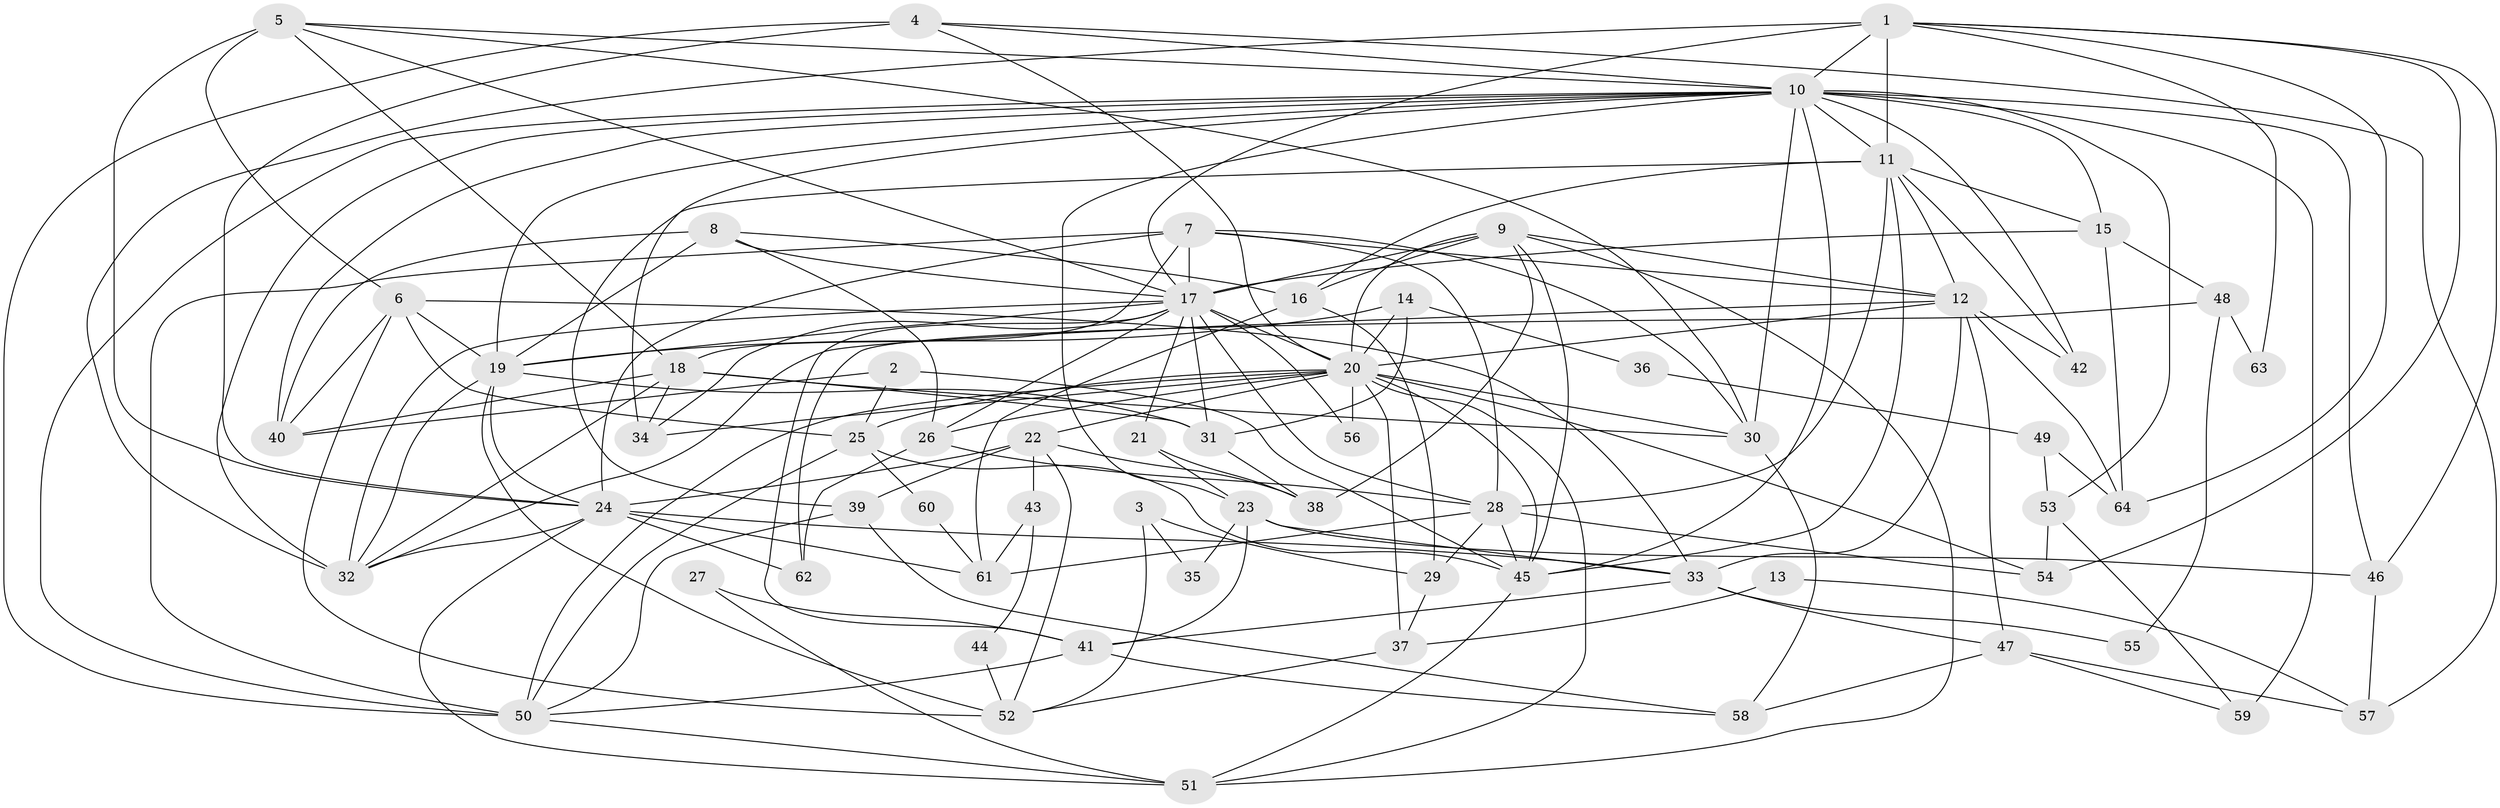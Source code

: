 // original degree distribution, {7: 0.047244094488188976, 2: 0.12598425196850394, 3: 0.29133858267716534, 4: 0.2440944881889764, 6: 0.06299212598425197, 5: 0.2125984251968504, 8: 0.015748031496062992}
// Generated by graph-tools (version 1.1) at 2025/35/03/09/25 02:35:53]
// undirected, 64 vertices, 173 edges
graph export_dot {
graph [start="1"]
  node [color=gray90,style=filled];
  1;
  2;
  3;
  4;
  5;
  6;
  7;
  8;
  9;
  10;
  11;
  12;
  13;
  14;
  15;
  16;
  17;
  18;
  19;
  20;
  21;
  22;
  23;
  24;
  25;
  26;
  27;
  28;
  29;
  30;
  31;
  32;
  33;
  34;
  35;
  36;
  37;
  38;
  39;
  40;
  41;
  42;
  43;
  44;
  45;
  46;
  47;
  48;
  49;
  50;
  51;
  52;
  53;
  54;
  55;
  56;
  57;
  58;
  59;
  60;
  61;
  62;
  63;
  64;
  1 -- 10 [weight=1.0];
  1 -- 11 [weight=1.0];
  1 -- 17 [weight=1.0];
  1 -- 32 [weight=2.0];
  1 -- 46 [weight=1.0];
  1 -- 54 [weight=1.0];
  1 -- 63 [weight=1.0];
  1 -- 64 [weight=1.0];
  2 -- 25 [weight=1.0];
  2 -- 40 [weight=1.0];
  2 -- 45 [weight=1.0];
  3 -- 29 [weight=1.0];
  3 -- 35 [weight=1.0];
  3 -- 52 [weight=1.0];
  4 -- 10 [weight=1.0];
  4 -- 20 [weight=2.0];
  4 -- 24 [weight=1.0];
  4 -- 50 [weight=1.0];
  4 -- 57 [weight=1.0];
  5 -- 6 [weight=1.0];
  5 -- 10 [weight=1.0];
  5 -- 17 [weight=1.0];
  5 -- 18 [weight=1.0];
  5 -- 24 [weight=1.0];
  5 -- 30 [weight=1.0];
  6 -- 19 [weight=1.0];
  6 -- 25 [weight=1.0];
  6 -- 33 [weight=1.0];
  6 -- 40 [weight=1.0];
  6 -- 52 [weight=1.0];
  7 -- 12 [weight=1.0];
  7 -- 17 [weight=1.0];
  7 -- 18 [weight=1.0];
  7 -- 24 [weight=1.0];
  7 -- 28 [weight=1.0];
  7 -- 30 [weight=1.0];
  7 -- 50 [weight=1.0];
  8 -- 16 [weight=1.0];
  8 -- 17 [weight=1.0];
  8 -- 19 [weight=1.0];
  8 -- 26 [weight=2.0];
  8 -- 40 [weight=1.0];
  9 -- 12 [weight=1.0];
  9 -- 16 [weight=1.0];
  9 -- 17 [weight=2.0];
  9 -- 20 [weight=1.0];
  9 -- 38 [weight=1.0];
  9 -- 45 [weight=1.0];
  9 -- 51 [weight=1.0];
  10 -- 11 [weight=2.0];
  10 -- 15 [weight=1.0];
  10 -- 19 [weight=1.0];
  10 -- 23 [weight=2.0];
  10 -- 30 [weight=1.0];
  10 -- 32 [weight=1.0];
  10 -- 34 [weight=1.0];
  10 -- 40 [weight=1.0];
  10 -- 42 [weight=1.0];
  10 -- 45 [weight=1.0];
  10 -- 46 [weight=1.0];
  10 -- 50 [weight=1.0];
  10 -- 53 [weight=1.0];
  10 -- 59 [weight=1.0];
  11 -- 12 [weight=1.0];
  11 -- 15 [weight=1.0];
  11 -- 16 [weight=1.0];
  11 -- 28 [weight=1.0];
  11 -- 39 [weight=1.0];
  11 -- 42 [weight=1.0];
  11 -- 45 [weight=1.0];
  12 -- 20 [weight=1.0];
  12 -- 32 [weight=1.0];
  12 -- 33 [weight=1.0];
  12 -- 42 [weight=1.0];
  12 -- 47 [weight=1.0];
  12 -- 64 [weight=1.0];
  13 -- 37 [weight=1.0];
  13 -- 57 [weight=1.0];
  14 -- 19 [weight=1.0];
  14 -- 20 [weight=1.0];
  14 -- 31 [weight=1.0];
  14 -- 36 [weight=1.0];
  15 -- 17 [weight=1.0];
  15 -- 48 [weight=1.0];
  15 -- 64 [weight=1.0];
  16 -- 29 [weight=1.0];
  16 -- 61 [weight=1.0];
  17 -- 19 [weight=1.0];
  17 -- 20 [weight=1.0];
  17 -- 21 [weight=1.0];
  17 -- 26 [weight=1.0];
  17 -- 28 [weight=2.0];
  17 -- 31 [weight=2.0];
  17 -- 32 [weight=1.0];
  17 -- 34 [weight=1.0];
  17 -- 41 [weight=1.0];
  17 -- 56 [weight=2.0];
  18 -- 30 [weight=1.0];
  18 -- 31 [weight=1.0];
  18 -- 32 [weight=1.0];
  18 -- 34 [weight=1.0];
  18 -- 40 [weight=1.0];
  19 -- 24 [weight=1.0];
  19 -- 31 [weight=1.0];
  19 -- 32 [weight=1.0];
  19 -- 52 [weight=1.0];
  20 -- 22 [weight=1.0];
  20 -- 25 [weight=1.0];
  20 -- 26 [weight=1.0];
  20 -- 30 [weight=1.0];
  20 -- 34 [weight=1.0];
  20 -- 37 [weight=1.0];
  20 -- 45 [weight=2.0];
  20 -- 50 [weight=1.0];
  20 -- 51 [weight=1.0];
  20 -- 54 [weight=1.0];
  20 -- 56 [weight=1.0];
  21 -- 23 [weight=1.0];
  21 -- 38 [weight=1.0];
  22 -- 24 [weight=3.0];
  22 -- 38 [weight=1.0];
  22 -- 39 [weight=2.0];
  22 -- 43 [weight=1.0];
  22 -- 52 [weight=1.0];
  23 -- 33 [weight=1.0];
  23 -- 35 [weight=1.0];
  23 -- 41 [weight=1.0];
  23 -- 46 [weight=1.0];
  24 -- 32 [weight=1.0];
  24 -- 33 [weight=1.0];
  24 -- 51 [weight=1.0];
  24 -- 61 [weight=1.0];
  24 -- 62 [weight=2.0];
  25 -- 45 [weight=1.0];
  25 -- 50 [weight=1.0];
  25 -- 60 [weight=1.0];
  26 -- 28 [weight=1.0];
  26 -- 62 [weight=2.0];
  27 -- 41 [weight=2.0];
  27 -- 51 [weight=1.0];
  28 -- 29 [weight=1.0];
  28 -- 45 [weight=2.0];
  28 -- 54 [weight=1.0];
  28 -- 61 [weight=1.0];
  29 -- 37 [weight=1.0];
  30 -- 58 [weight=1.0];
  31 -- 38 [weight=1.0];
  33 -- 41 [weight=1.0];
  33 -- 47 [weight=1.0];
  33 -- 55 [weight=1.0];
  36 -- 49 [weight=1.0];
  37 -- 52 [weight=1.0];
  39 -- 50 [weight=1.0];
  39 -- 58 [weight=1.0];
  41 -- 50 [weight=1.0];
  41 -- 58 [weight=1.0];
  43 -- 44 [weight=1.0];
  43 -- 61 [weight=1.0];
  44 -- 52 [weight=1.0];
  45 -- 51 [weight=1.0];
  46 -- 57 [weight=1.0];
  47 -- 57 [weight=1.0];
  47 -- 58 [weight=1.0];
  47 -- 59 [weight=1.0];
  48 -- 55 [weight=1.0];
  48 -- 62 [weight=1.0];
  48 -- 63 [weight=1.0];
  49 -- 53 [weight=1.0];
  49 -- 64 [weight=1.0];
  50 -- 51 [weight=1.0];
  53 -- 54 [weight=1.0];
  53 -- 59 [weight=1.0];
  60 -- 61 [weight=1.0];
}
